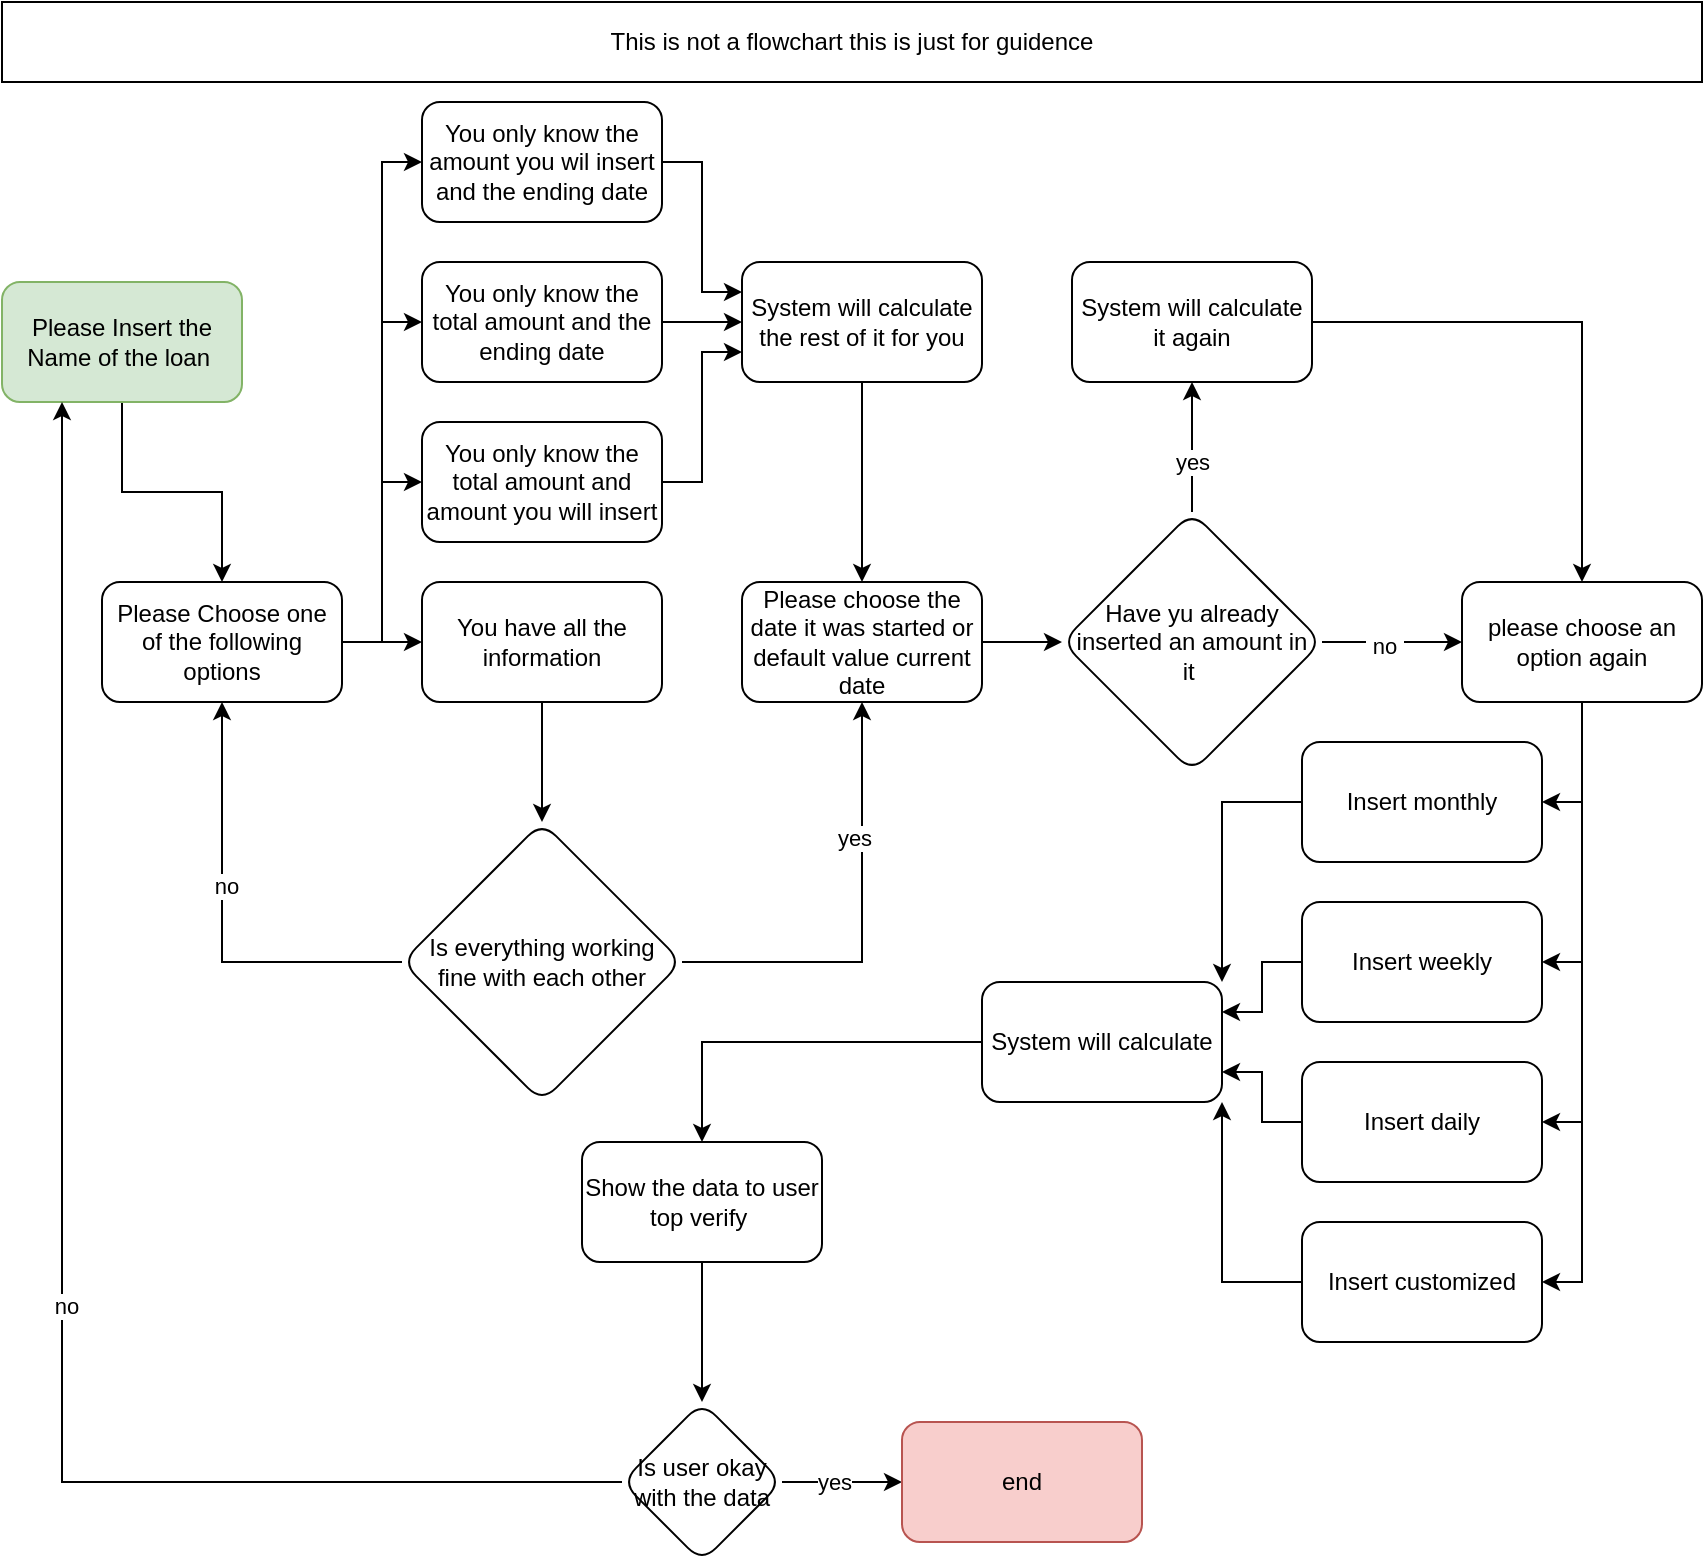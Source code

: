 <mxfile version="23.1.5" type="device">
  <diagram name="Page-1" id="ayE4kJd73Z3ULDkufsIA">
    <mxGraphModel dx="1434" dy="818" grid="1" gridSize="10" guides="1" tooltips="1" connect="1" arrows="1" fold="1" page="1" pageScale="1" pageWidth="850" pageHeight="1100" math="0" shadow="0">
      <root>
        <mxCell id="0" />
        <mxCell id="1" parent="0" />
        <mxCell id="DkdLGlqiJQ0_lP6_qhlN-1" value="" style="edgeStyle=orthogonalEdgeStyle;rounded=0;orthogonalLoop=1;jettySize=auto;html=1;" edge="1" parent="1" source="DkdLGlqiJQ0_lP6_qhlN-2" target="DkdLGlqiJQ0_lP6_qhlN-7">
          <mxGeometry relative="1" as="geometry" />
        </mxCell>
        <mxCell id="DkdLGlqiJQ0_lP6_qhlN-2" value="Please Insert the Name of the loan&amp;nbsp;" style="rounded=1;whiteSpace=wrap;html=1;fillColor=#d5e8d4;strokeColor=#82b366;" vertex="1" parent="1">
          <mxGeometry y="140" width="120" height="60" as="geometry" />
        </mxCell>
        <mxCell id="DkdLGlqiJQ0_lP6_qhlN-3" style="edgeStyle=orthogonalEdgeStyle;rounded=0;orthogonalLoop=1;jettySize=auto;html=1;exitX=1;exitY=0.5;exitDx=0;exitDy=0;entryX=0;entryY=0.5;entryDx=0;entryDy=0;" edge="1" parent="1" source="DkdLGlqiJQ0_lP6_qhlN-7" target="DkdLGlqiJQ0_lP6_qhlN-10">
          <mxGeometry relative="1" as="geometry" />
        </mxCell>
        <mxCell id="DkdLGlqiJQ0_lP6_qhlN-4" style="edgeStyle=orthogonalEdgeStyle;rounded=0;orthogonalLoop=1;jettySize=auto;html=1;exitX=1;exitY=0.5;exitDx=0;exitDy=0;entryX=0;entryY=0.5;entryDx=0;entryDy=0;" edge="1" parent="1" source="DkdLGlqiJQ0_lP6_qhlN-7" target="DkdLGlqiJQ0_lP6_qhlN-12">
          <mxGeometry relative="1" as="geometry" />
        </mxCell>
        <mxCell id="DkdLGlqiJQ0_lP6_qhlN-5" style="edgeStyle=orthogonalEdgeStyle;rounded=0;orthogonalLoop=1;jettySize=auto;html=1;exitX=1;exitY=0.5;exitDx=0;exitDy=0;entryX=0;entryY=0.5;entryDx=0;entryDy=0;" edge="1" parent="1" source="DkdLGlqiJQ0_lP6_qhlN-7" target="DkdLGlqiJQ0_lP6_qhlN-14">
          <mxGeometry relative="1" as="geometry" />
        </mxCell>
        <mxCell id="DkdLGlqiJQ0_lP6_qhlN-6" style="edgeStyle=orthogonalEdgeStyle;rounded=0;orthogonalLoop=1;jettySize=auto;html=1;exitX=1;exitY=0.5;exitDx=0;exitDy=0;entryX=0;entryY=0.5;entryDx=0;entryDy=0;" edge="1" parent="1" source="DkdLGlqiJQ0_lP6_qhlN-7" target="DkdLGlqiJQ0_lP6_qhlN-16">
          <mxGeometry relative="1" as="geometry" />
        </mxCell>
        <mxCell id="DkdLGlqiJQ0_lP6_qhlN-7" value="Please Choose one of the following options" style="whiteSpace=wrap;html=1;rounded=1;" vertex="1" parent="1">
          <mxGeometry x="50" y="290" width="120" height="60" as="geometry" />
        </mxCell>
        <mxCell id="DkdLGlqiJQ0_lP6_qhlN-8" value="This is not a flowchart this is just for guidence" style="rounded=0;whiteSpace=wrap;html=1;" vertex="1" parent="1">
          <mxGeometry width="850" height="40" as="geometry" />
        </mxCell>
        <mxCell id="DkdLGlqiJQ0_lP6_qhlN-9" value="" style="edgeStyle=orthogonalEdgeStyle;rounded=0;orthogonalLoop=1;jettySize=auto;html=1;entryX=0;entryY=0.25;entryDx=0;entryDy=0;" edge="1" parent="1" source="DkdLGlqiJQ0_lP6_qhlN-10" target="DkdLGlqiJQ0_lP6_qhlN-18">
          <mxGeometry relative="1" as="geometry" />
        </mxCell>
        <mxCell id="DkdLGlqiJQ0_lP6_qhlN-10" value="You only know the amount you wil insert and the ending date" style="whiteSpace=wrap;html=1;rounded=1;" vertex="1" parent="1">
          <mxGeometry x="210" y="50" width="120" height="60" as="geometry" />
        </mxCell>
        <mxCell id="DkdLGlqiJQ0_lP6_qhlN-11" value="" style="edgeStyle=orthogonalEdgeStyle;rounded=0;orthogonalLoop=1;jettySize=auto;html=1;" edge="1" parent="1" source="DkdLGlqiJQ0_lP6_qhlN-12" target="DkdLGlqiJQ0_lP6_qhlN-18">
          <mxGeometry relative="1" as="geometry" />
        </mxCell>
        <mxCell id="DkdLGlqiJQ0_lP6_qhlN-12" value="You only know the total amount and the ending date" style="whiteSpace=wrap;html=1;rounded=1;" vertex="1" parent="1">
          <mxGeometry x="210" y="130" width="120" height="60" as="geometry" />
        </mxCell>
        <mxCell id="DkdLGlqiJQ0_lP6_qhlN-13" style="edgeStyle=orthogonalEdgeStyle;rounded=0;orthogonalLoop=1;jettySize=auto;html=1;entryX=0;entryY=0.75;entryDx=0;entryDy=0;" edge="1" parent="1" source="DkdLGlqiJQ0_lP6_qhlN-14" target="DkdLGlqiJQ0_lP6_qhlN-18">
          <mxGeometry relative="1" as="geometry" />
        </mxCell>
        <mxCell id="DkdLGlqiJQ0_lP6_qhlN-14" value="You only know the total amount and amount you will insert" style="whiteSpace=wrap;html=1;rounded=1;" vertex="1" parent="1">
          <mxGeometry x="210" y="210" width="120" height="60" as="geometry" />
        </mxCell>
        <mxCell id="DkdLGlqiJQ0_lP6_qhlN-15" value="" style="edgeStyle=orthogonalEdgeStyle;rounded=0;orthogonalLoop=1;jettySize=auto;html=1;" edge="1" parent="1" source="DkdLGlqiJQ0_lP6_qhlN-16" target="DkdLGlqiJQ0_lP6_qhlN-37">
          <mxGeometry relative="1" as="geometry" />
        </mxCell>
        <mxCell id="DkdLGlqiJQ0_lP6_qhlN-16" value="You have all the information" style="whiteSpace=wrap;html=1;rounded=1;" vertex="1" parent="1">
          <mxGeometry x="210" y="290" width="120" height="60" as="geometry" />
        </mxCell>
        <mxCell id="DkdLGlqiJQ0_lP6_qhlN-17" value="" style="edgeStyle=orthogonalEdgeStyle;rounded=0;orthogonalLoop=1;jettySize=auto;html=1;" edge="1" parent="1" source="DkdLGlqiJQ0_lP6_qhlN-18" target="DkdLGlqiJQ0_lP6_qhlN-20">
          <mxGeometry relative="1" as="geometry" />
        </mxCell>
        <mxCell id="DkdLGlqiJQ0_lP6_qhlN-18" value="System will calculate the rest of it for you" style="whiteSpace=wrap;html=1;rounded=1;" vertex="1" parent="1">
          <mxGeometry x="370" y="130" width="120" height="60" as="geometry" />
        </mxCell>
        <mxCell id="DkdLGlqiJQ0_lP6_qhlN-19" value="" style="edgeStyle=orthogonalEdgeStyle;rounded=0;orthogonalLoop=1;jettySize=auto;html=1;" edge="1" parent="1" source="DkdLGlqiJQ0_lP6_qhlN-20" target="DkdLGlqiJQ0_lP6_qhlN-25">
          <mxGeometry relative="1" as="geometry" />
        </mxCell>
        <mxCell id="DkdLGlqiJQ0_lP6_qhlN-20" value="Please choose the date it was started or default value current date" style="whiteSpace=wrap;html=1;rounded=1;" vertex="1" parent="1">
          <mxGeometry x="370" y="290" width="120" height="60" as="geometry" />
        </mxCell>
        <mxCell id="DkdLGlqiJQ0_lP6_qhlN-21" value="" style="edgeStyle=orthogonalEdgeStyle;rounded=0;orthogonalLoop=1;jettySize=auto;html=1;" edge="1" parent="1" source="DkdLGlqiJQ0_lP6_qhlN-25" target="DkdLGlqiJQ0_lP6_qhlN-27">
          <mxGeometry relative="1" as="geometry" />
        </mxCell>
        <mxCell id="DkdLGlqiJQ0_lP6_qhlN-22" value="yes" style="edgeLabel;html=1;align=center;verticalAlign=middle;resizable=0;points=[];" vertex="1" connectable="0" parent="DkdLGlqiJQ0_lP6_qhlN-21">
          <mxGeometry x="-0.231" relative="1" as="geometry">
            <mxPoint as="offset" />
          </mxGeometry>
        </mxCell>
        <mxCell id="DkdLGlqiJQ0_lP6_qhlN-23" value="" style="edgeStyle=orthogonalEdgeStyle;rounded=0;orthogonalLoop=1;jettySize=auto;html=1;" edge="1" parent="1" source="DkdLGlqiJQ0_lP6_qhlN-25" target="DkdLGlqiJQ0_lP6_qhlN-32">
          <mxGeometry relative="1" as="geometry" />
        </mxCell>
        <mxCell id="DkdLGlqiJQ0_lP6_qhlN-24" value="&amp;nbsp;no&amp;nbsp;" style="edgeLabel;html=1;align=center;verticalAlign=middle;resizable=0;points=[];" vertex="1" connectable="0" parent="DkdLGlqiJQ0_lP6_qhlN-23">
          <mxGeometry x="-0.114" y="-2" relative="1" as="geometry">
            <mxPoint as="offset" />
          </mxGeometry>
        </mxCell>
        <mxCell id="DkdLGlqiJQ0_lP6_qhlN-25" value="Have yu already inserted an amount in it&amp;nbsp;" style="rhombus;whiteSpace=wrap;html=1;rounded=1;" vertex="1" parent="1">
          <mxGeometry x="530" y="255" width="130" height="130" as="geometry" />
        </mxCell>
        <mxCell id="DkdLGlqiJQ0_lP6_qhlN-26" style="edgeStyle=orthogonalEdgeStyle;rounded=0;orthogonalLoop=1;jettySize=auto;html=1;entryX=0.5;entryY=0;entryDx=0;entryDy=0;" edge="1" parent="1" source="DkdLGlqiJQ0_lP6_qhlN-27" target="DkdLGlqiJQ0_lP6_qhlN-32">
          <mxGeometry relative="1" as="geometry" />
        </mxCell>
        <mxCell id="DkdLGlqiJQ0_lP6_qhlN-27" value="System will calculate it again" style="whiteSpace=wrap;html=1;rounded=1;" vertex="1" parent="1">
          <mxGeometry x="535" y="130" width="120" height="60" as="geometry" />
        </mxCell>
        <mxCell id="DkdLGlqiJQ0_lP6_qhlN-28" value="" style="edgeStyle=orthogonalEdgeStyle;rounded=0;orthogonalLoop=1;jettySize=auto;html=1;entryX=1;entryY=0.5;entryDx=0;entryDy=0;" edge="1" parent="1" source="DkdLGlqiJQ0_lP6_qhlN-32" target="DkdLGlqiJQ0_lP6_qhlN-39">
          <mxGeometry relative="1" as="geometry" />
        </mxCell>
        <mxCell id="DkdLGlqiJQ0_lP6_qhlN-29" style="edgeStyle=orthogonalEdgeStyle;rounded=0;orthogonalLoop=1;jettySize=auto;html=1;entryX=1;entryY=0.5;entryDx=0;entryDy=0;" edge="1" parent="1" source="DkdLGlqiJQ0_lP6_qhlN-32" target="DkdLGlqiJQ0_lP6_qhlN-41">
          <mxGeometry relative="1" as="geometry" />
        </mxCell>
        <mxCell id="DkdLGlqiJQ0_lP6_qhlN-30" style="edgeStyle=orthogonalEdgeStyle;rounded=0;orthogonalLoop=1;jettySize=auto;html=1;entryX=1;entryY=0.5;entryDx=0;entryDy=0;" edge="1" parent="1" source="DkdLGlqiJQ0_lP6_qhlN-32" target="DkdLGlqiJQ0_lP6_qhlN-43">
          <mxGeometry relative="1" as="geometry" />
        </mxCell>
        <mxCell id="DkdLGlqiJQ0_lP6_qhlN-31" style="edgeStyle=orthogonalEdgeStyle;rounded=0;orthogonalLoop=1;jettySize=auto;html=1;entryX=1;entryY=0.5;entryDx=0;entryDy=0;" edge="1" parent="1" source="DkdLGlqiJQ0_lP6_qhlN-32" target="DkdLGlqiJQ0_lP6_qhlN-45">
          <mxGeometry relative="1" as="geometry" />
        </mxCell>
        <mxCell id="DkdLGlqiJQ0_lP6_qhlN-32" value="please choose an option again" style="whiteSpace=wrap;html=1;rounded=1;" vertex="1" parent="1">
          <mxGeometry x="730" y="290" width="120" height="60" as="geometry" />
        </mxCell>
        <mxCell id="DkdLGlqiJQ0_lP6_qhlN-33" style="edgeStyle=orthogonalEdgeStyle;rounded=0;orthogonalLoop=1;jettySize=auto;html=1;entryX=0.5;entryY=1;entryDx=0;entryDy=0;" edge="1" parent="1" source="DkdLGlqiJQ0_lP6_qhlN-37" target="DkdLGlqiJQ0_lP6_qhlN-7">
          <mxGeometry relative="1" as="geometry" />
        </mxCell>
        <mxCell id="DkdLGlqiJQ0_lP6_qhlN-34" value="no" style="edgeLabel;html=1;align=center;verticalAlign=middle;resizable=0;points=[];" vertex="1" connectable="0" parent="DkdLGlqiJQ0_lP6_qhlN-33">
          <mxGeometry x="0.164" y="-2" relative="1" as="geometry">
            <mxPoint as="offset" />
          </mxGeometry>
        </mxCell>
        <mxCell id="DkdLGlqiJQ0_lP6_qhlN-35" style="edgeStyle=orthogonalEdgeStyle;rounded=0;orthogonalLoop=1;jettySize=auto;html=1;entryX=0.5;entryY=1;entryDx=0;entryDy=0;" edge="1" parent="1" source="DkdLGlqiJQ0_lP6_qhlN-37" target="DkdLGlqiJQ0_lP6_qhlN-20">
          <mxGeometry relative="1" as="geometry" />
        </mxCell>
        <mxCell id="DkdLGlqiJQ0_lP6_qhlN-36" value="yes" style="edgeLabel;html=1;align=center;verticalAlign=middle;resizable=0;points=[];" vertex="1" connectable="0" parent="DkdLGlqiJQ0_lP6_qhlN-35">
          <mxGeometry x="0.382" y="4" relative="1" as="geometry">
            <mxPoint as="offset" />
          </mxGeometry>
        </mxCell>
        <mxCell id="DkdLGlqiJQ0_lP6_qhlN-37" value="Is everything working &lt;br&gt;fine with each other" style="rhombus;whiteSpace=wrap;html=1;rounded=1;" vertex="1" parent="1">
          <mxGeometry x="200" y="410" width="140" height="140" as="geometry" />
        </mxCell>
        <mxCell id="DkdLGlqiJQ0_lP6_qhlN-38" value="" style="edgeStyle=orthogonalEdgeStyle;rounded=0;orthogonalLoop=1;jettySize=auto;html=1;entryX=1;entryY=0;entryDx=0;entryDy=0;" edge="1" parent="1" source="DkdLGlqiJQ0_lP6_qhlN-39" target="DkdLGlqiJQ0_lP6_qhlN-47">
          <mxGeometry relative="1" as="geometry" />
        </mxCell>
        <mxCell id="DkdLGlqiJQ0_lP6_qhlN-39" value="Insert monthly" style="whiteSpace=wrap;html=1;rounded=1;" vertex="1" parent="1">
          <mxGeometry x="650" y="370" width="120" height="60" as="geometry" />
        </mxCell>
        <mxCell id="DkdLGlqiJQ0_lP6_qhlN-40" style="edgeStyle=orthogonalEdgeStyle;rounded=0;orthogonalLoop=1;jettySize=auto;html=1;entryX=1;entryY=0.25;entryDx=0;entryDy=0;" edge="1" parent="1" source="DkdLGlqiJQ0_lP6_qhlN-41" target="DkdLGlqiJQ0_lP6_qhlN-47">
          <mxGeometry relative="1" as="geometry" />
        </mxCell>
        <mxCell id="DkdLGlqiJQ0_lP6_qhlN-41" value="Insert weekly" style="whiteSpace=wrap;html=1;rounded=1;" vertex="1" parent="1">
          <mxGeometry x="650" y="450" width="120" height="60" as="geometry" />
        </mxCell>
        <mxCell id="DkdLGlqiJQ0_lP6_qhlN-42" style="edgeStyle=orthogonalEdgeStyle;rounded=0;orthogonalLoop=1;jettySize=auto;html=1;entryX=1;entryY=0.75;entryDx=0;entryDy=0;" edge="1" parent="1" source="DkdLGlqiJQ0_lP6_qhlN-43" target="DkdLGlqiJQ0_lP6_qhlN-47">
          <mxGeometry relative="1" as="geometry" />
        </mxCell>
        <mxCell id="DkdLGlqiJQ0_lP6_qhlN-43" value="Insert daily" style="whiteSpace=wrap;html=1;rounded=1;" vertex="1" parent="1">
          <mxGeometry x="650" y="530" width="120" height="60" as="geometry" />
        </mxCell>
        <mxCell id="DkdLGlqiJQ0_lP6_qhlN-44" style="edgeStyle=orthogonalEdgeStyle;rounded=0;orthogonalLoop=1;jettySize=auto;html=1;entryX=1;entryY=1;entryDx=0;entryDy=0;" edge="1" parent="1" source="DkdLGlqiJQ0_lP6_qhlN-45" target="DkdLGlqiJQ0_lP6_qhlN-47">
          <mxGeometry relative="1" as="geometry" />
        </mxCell>
        <mxCell id="DkdLGlqiJQ0_lP6_qhlN-45" value="Insert customized" style="whiteSpace=wrap;html=1;rounded=1;" vertex="1" parent="1">
          <mxGeometry x="650" y="610" width="120" height="60" as="geometry" />
        </mxCell>
        <mxCell id="DkdLGlqiJQ0_lP6_qhlN-46" value="" style="edgeStyle=orthogonalEdgeStyle;rounded=0;orthogonalLoop=1;jettySize=auto;html=1;" edge="1" parent="1" source="DkdLGlqiJQ0_lP6_qhlN-47" target="DkdLGlqiJQ0_lP6_qhlN-49">
          <mxGeometry relative="1" as="geometry" />
        </mxCell>
        <mxCell id="DkdLGlqiJQ0_lP6_qhlN-47" value="System will calculate" style="whiteSpace=wrap;html=1;rounded=1;" vertex="1" parent="1">
          <mxGeometry x="490" y="490" width="120" height="60" as="geometry" />
        </mxCell>
        <mxCell id="DkdLGlqiJQ0_lP6_qhlN-48" value="" style="edgeStyle=orthogonalEdgeStyle;rounded=0;orthogonalLoop=1;jettySize=auto;html=1;" edge="1" parent="1" source="DkdLGlqiJQ0_lP6_qhlN-49" target="DkdLGlqiJQ0_lP6_qhlN-54">
          <mxGeometry relative="1" as="geometry" />
        </mxCell>
        <mxCell id="DkdLGlqiJQ0_lP6_qhlN-49" value="Show the data to user top verify&amp;nbsp;" style="whiteSpace=wrap;html=1;rounded=1;" vertex="1" parent="1">
          <mxGeometry x="290" y="570" width="120" height="60" as="geometry" />
        </mxCell>
        <mxCell id="DkdLGlqiJQ0_lP6_qhlN-50" value="" style="edgeStyle=orthogonalEdgeStyle;rounded=0;orthogonalLoop=1;jettySize=auto;html=1;" edge="1" parent="1" source="DkdLGlqiJQ0_lP6_qhlN-54" target="DkdLGlqiJQ0_lP6_qhlN-55">
          <mxGeometry relative="1" as="geometry" />
        </mxCell>
        <mxCell id="DkdLGlqiJQ0_lP6_qhlN-51" value="yes" style="edgeLabel;html=1;align=center;verticalAlign=middle;resizable=0;points=[];" vertex="1" connectable="0" parent="DkdLGlqiJQ0_lP6_qhlN-50">
          <mxGeometry x="-0.133" relative="1" as="geometry">
            <mxPoint as="offset" />
          </mxGeometry>
        </mxCell>
        <mxCell id="DkdLGlqiJQ0_lP6_qhlN-52" style="edgeStyle=orthogonalEdgeStyle;rounded=0;orthogonalLoop=1;jettySize=auto;html=1;entryX=0.25;entryY=1;entryDx=0;entryDy=0;" edge="1" parent="1" source="DkdLGlqiJQ0_lP6_qhlN-54" target="DkdLGlqiJQ0_lP6_qhlN-2">
          <mxGeometry relative="1" as="geometry">
            <mxPoint x="80" y="420" as="targetPoint" />
          </mxGeometry>
        </mxCell>
        <mxCell id="DkdLGlqiJQ0_lP6_qhlN-53" value="no" style="edgeLabel;html=1;align=center;verticalAlign=middle;resizable=0;points=[];" vertex="1" connectable="0" parent="DkdLGlqiJQ0_lP6_qhlN-52">
          <mxGeometry x="-0.102" y="-2" relative="1" as="geometry">
            <mxPoint as="offset" />
          </mxGeometry>
        </mxCell>
        <mxCell id="DkdLGlqiJQ0_lP6_qhlN-54" value="Is user okay with the data" style="rhombus;whiteSpace=wrap;html=1;rounded=1;" vertex="1" parent="1">
          <mxGeometry x="310" y="700" width="80" height="80" as="geometry" />
        </mxCell>
        <mxCell id="DkdLGlqiJQ0_lP6_qhlN-55" value="end" style="whiteSpace=wrap;html=1;rounded=1;fillColor=#f8cecc;strokeColor=#b85450;" vertex="1" parent="1">
          <mxGeometry x="450" y="710" width="120" height="60" as="geometry" />
        </mxCell>
      </root>
    </mxGraphModel>
  </diagram>
</mxfile>
